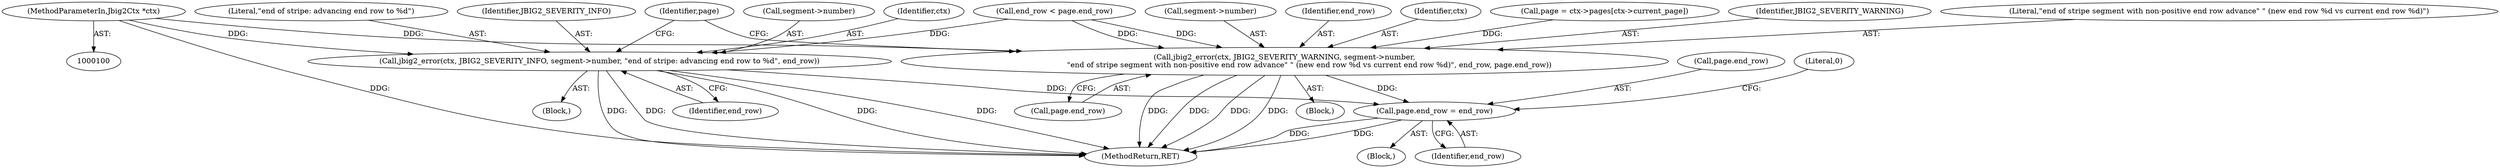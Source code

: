 digraph "0_ghostscript_e698d5c11d27212aa1098bc5b1673a3378563092_9@pointer" {
"1000101" [label="(MethodParameterIn,Jbig2Ctx *ctx)"];
"1000127" [label="(Call,jbig2_error(ctx, JBIG2_SEVERITY_WARNING, segment->number,\n                     \"end of stripe segment with non-positive end row advance\" \" (new end row %d vs current end row %d)\", end_row, page.end_row))"];
"1000148" [label="(Call,page.end_row = end_row)"];
"1000140" [label="(Call,jbig2_error(ctx, JBIG2_SEVERITY_INFO, segment->number, \"end of stripe: advancing end row to %d\", end_row))"];
"1000130" [label="(Call,segment->number)"];
"1000146" [label="(Literal,\"end of stripe: advancing end row to %d\")"];
"1000140" [label="(Call,jbig2_error(ctx, JBIG2_SEVERITY_INFO, segment->number, \"end of stripe: advancing end row to %d\", end_row))"];
"1000142" [label="(Identifier,JBIG2_SEVERITY_INFO)"];
"1000150" [label="(Identifier,page)"];
"1000155" [label="(MethodReturn,RET)"];
"1000143" [label="(Call,segment->number)"];
"1000152" [label="(Identifier,end_row)"];
"1000147" [label="(Identifier,end_row)"];
"1000126" [label="(Block,)"];
"1000134" [label="(Identifier,end_row)"];
"1000127" [label="(Call,jbig2_error(ctx, JBIG2_SEVERITY_WARNING, segment->number,\n                     \"end of stripe segment with non-positive end row advance\" \" (new end row %d vs current end row %d)\", end_row, page.end_row))"];
"1000148" [label="(Call,page.end_row = end_row)"];
"1000135" [label="(Call,page.end_row)"];
"1000128" [label="(Identifier,ctx)"];
"1000106" [label="(Call,page = ctx->pages[ctx->current_page])"];
"1000101" [label="(MethodParameterIn,Jbig2Ctx *ctx)"];
"1000149" [label="(Call,page.end_row)"];
"1000141" [label="(Identifier,ctx)"];
"1000129" [label="(Identifier,JBIG2_SEVERITY_WARNING)"];
"1000133" [label="(Literal,\"end of stripe segment with non-positive end row advance\" \" (new end row %d vs current end row %d)\")"];
"1000104" [label="(Block,)"];
"1000139" [label="(Block,)"];
"1000121" [label="(Call,end_row < page.end_row)"];
"1000154" [label="(Literal,0)"];
"1000101" -> "1000100"  [label="AST: "];
"1000101" -> "1000155"  [label="DDG: "];
"1000101" -> "1000127"  [label="DDG: "];
"1000101" -> "1000140"  [label="DDG: "];
"1000127" -> "1000126"  [label="AST: "];
"1000127" -> "1000135"  [label="CFG: "];
"1000128" -> "1000127"  [label="AST: "];
"1000129" -> "1000127"  [label="AST: "];
"1000130" -> "1000127"  [label="AST: "];
"1000133" -> "1000127"  [label="AST: "];
"1000134" -> "1000127"  [label="AST: "];
"1000135" -> "1000127"  [label="AST: "];
"1000150" -> "1000127"  [label="CFG: "];
"1000127" -> "1000155"  [label="DDG: "];
"1000127" -> "1000155"  [label="DDG: "];
"1000127" -> "1000155"  [label="DDG: "];
"1000127" -> "1000155"  [label="DDG: "];
"1000121" -> "1000127"  [label="DDG: "];
"1000121" -> "1000127"  [label="DDG: "];
"1000106" -> "1000127"  [label="DDG: "];
"1000127" -> "1000148"  [label="DDG: "];
"1000148" -> "1000104"  [label="AST: "];
"1000148" -> "1000152"  [label="CFG: "];
"1000149" -> "1000148"  [label="AST: "];
"1000152" -> "1000148"  [label="AST: "];
"1000154" -> "1000148"  [label="CFG: "];
"1000148" -> "1000155"  [label="DDG: "];
"1000148" -> "1000155"  [label="DDG: "];
"1000140" -> "1000148"  [label="DDG: "];
"1000140" -> "1000139"  [label="AST: "];
"1000140" -> "1000147"  [label="CFG: "];
"1000141" -> "1000140"  [label="AST: "];
"1000142" -> "1000140"  [label="AST: "];
"1000143" -> "1000140"  [label="AST: "];
"1000146" -> "1000140"  [label="AST: "];
"1000147" -> "1000140"  [label="AST: "];
"1000150" -> "1000140"  [label="CFG: "];
"1000140" -> "1000155"  [label="DDG: "];
"1000140" -> "1000155"  [label="DDG: "];
"1000140" -> "1000155"  [label="DDG: "];
"1000140" -> "1000155"  [label="DDG: "];
"1000121" -> "1000140"  [label="DDG: "];
}
